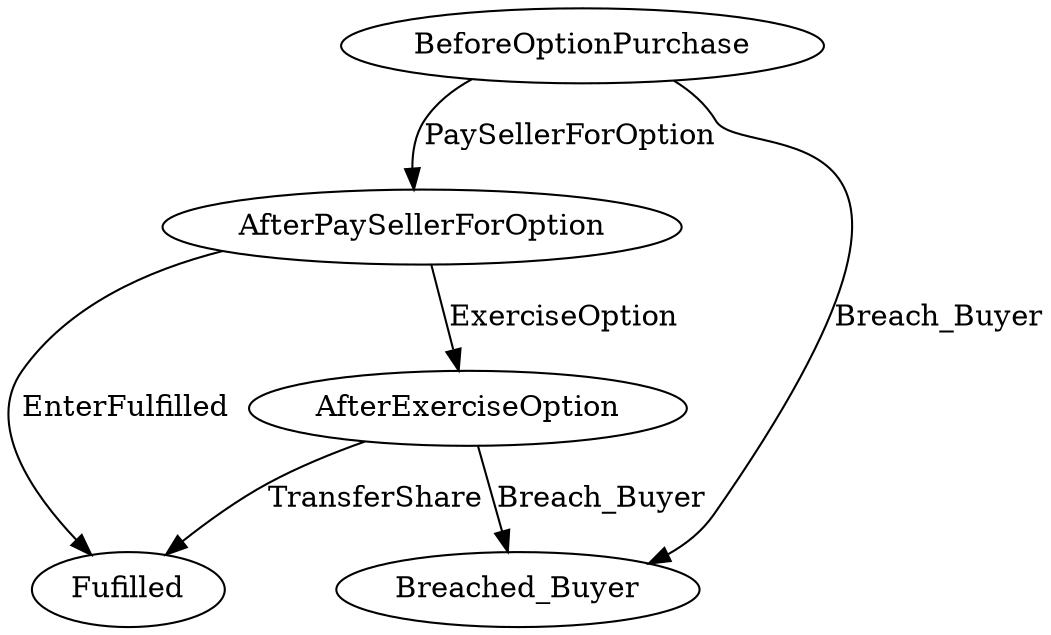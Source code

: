 // THIS IS A GENERATED FILE. DO NOT EDIT.

digraph Farmer_American_call_option_from_A_Formal_Language_for_Writing_Contracts_2016 {    
    Fulfilled[label=Fufilled];
    BeforeOptionPurchase[label=BeforeOptionPurchase]
        
    
         
    
    
    
    
    BeforeOptionPurchase -> AfterPaySellerForOption [label=PaySellerForOption];
	BeforeOptionPurchase -> Breached_Buyer [label=Breach_Buyer];
	AfterPaySellerForOption -> AfterExerciseOption [label=ExerciseOption];
	AfterPaySellerForOption -> Fulfilled [label=EnterFulfilled];
	AfterExerciseOption -> Fulfilled [label=TransferShare];
	AfterExerciseOption -> Breached_Buyer [label=Breach_Buyer];
	     
    
       
}